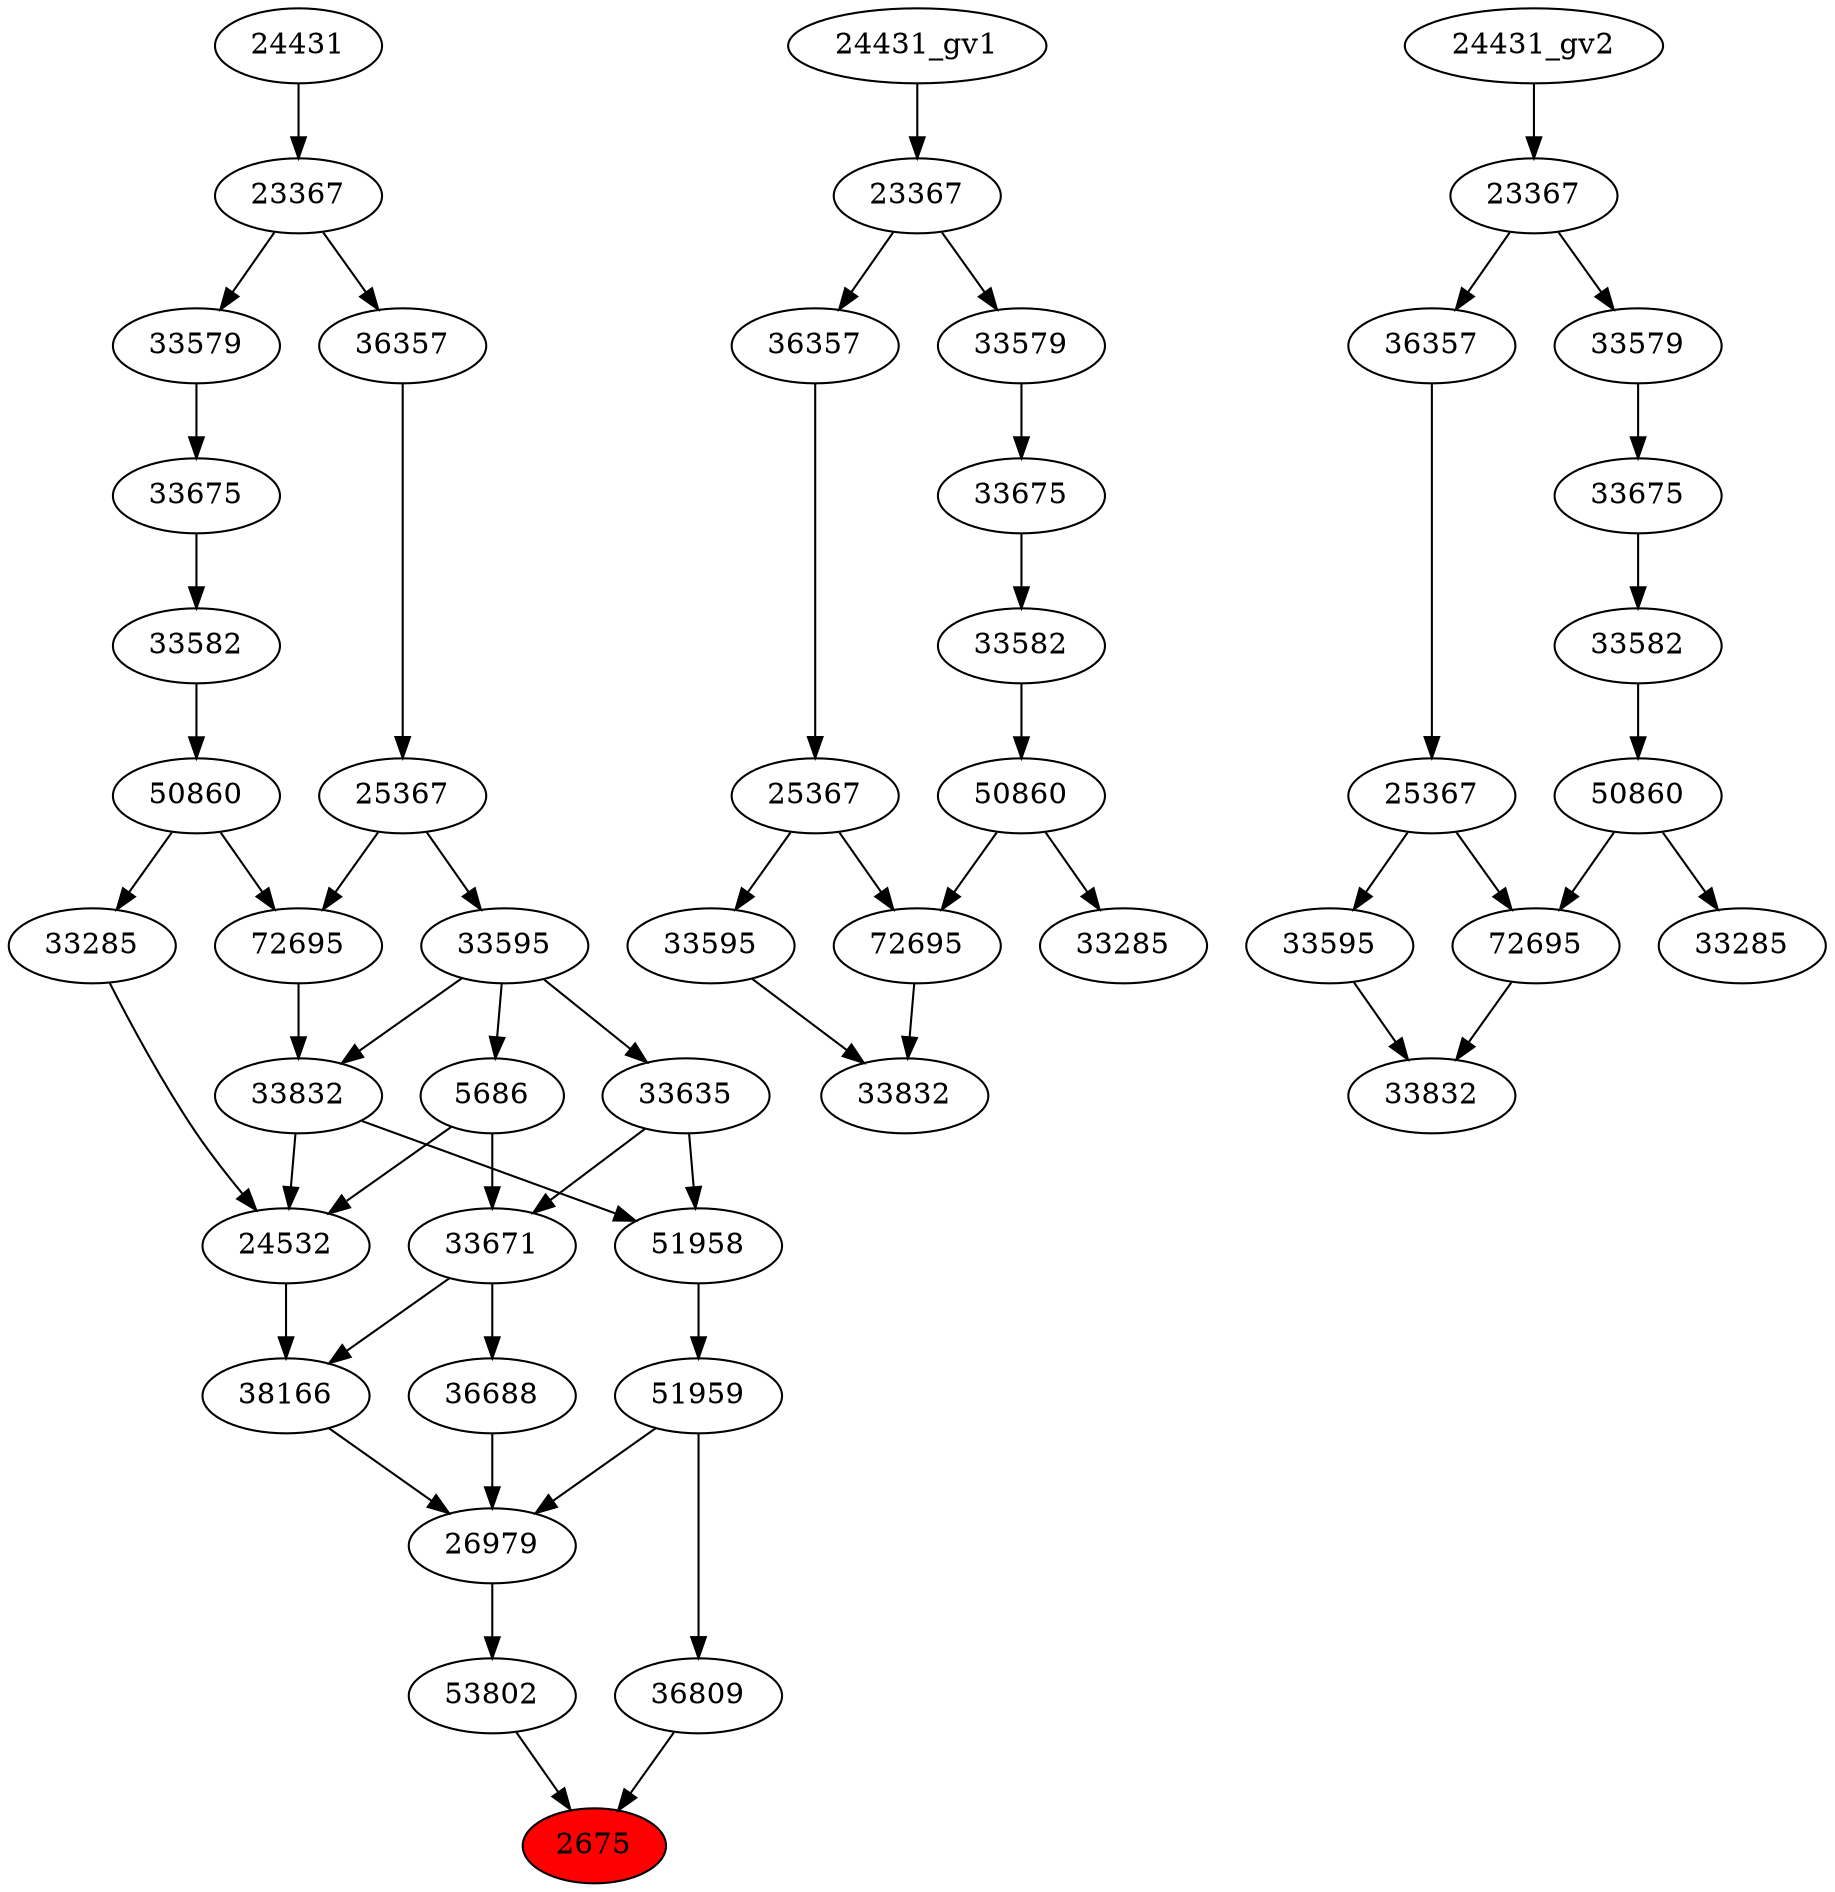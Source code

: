 strict digraph root {
	node [label="\N"];
	{
		node [fillcolor="",
			label="\N",
			style=""
		];
		2675		 [fillcolor=red,
			label=2675,
			style=filled];
		53802		 [label=53802];
		53802 -> 2675;
		36809		 [label=36809];
		36809 -> 2675;
		26979		 [label=26979];
		26979 -> 53802;
		51959		 [label=51959];
		51959 -> 36809;
		51959 -> 26979;
		36688		 [label=36688];
		36688 -> 26979;
		38166		 [label=38166];
		38166 -> 26979;
		51958		 [label=51958];
		51958 -> 51959;
		33671		 [label=33671];
		33671 -> 36688;
		33671 -> 38166;
		24532		 [label=24532];
		24532 -> 38166;
		33832		 [label=33832];
		33832 -> 51958;
		33832 -> 24532;
		33635		 [label=33635];
		33635 -> 51958;
		33635 -> 33671;
		5686		 [label=5686];
		5686 -> 33671;
		5686 -> 24532;
		33285		 [label=33285];
		33285 -> 24532;
		72695		 [label=72695];
		72695 -> 33832;
		33595		 [label=33595];
		33595 -> 33832;
		33595 -> 33635;
		33595 -> 5686;
		50860		 [label=50860];
		50860 -> 33285;
		50860 -> 72695;
		25367		 [label=25367];
		25367 -> 72695;
		25367 -> 33595;
		33582		 [label=33582];
		33582 -> 50860;
		36357		 [label=36357];
		36357 -> 25367;
		33675		 [label=33675];
		33675 -> 33582;
		23367		 [label=23367];
		23367 -> 36357;
		33579		 [label=33579];
		23367 -> 33579;
		33579 -> 33675;
		24431		 [label=24431];
		24431 -> 23367;
	}
	{
		node [label="\N"];
		"33832_gv1"		 [label=33832];
		"72695_gv1"		 [label=72695];
		"72695_gv1" -> "33832_gv1";
		"33595_gv1"		 [label=33595];
		"33595_gv1" -> "33832_gv1";
		"33285_gv1"		 [label=33285];
		"50860_gv1"		 [label=50860];
		"50860_gv1" -> "72695_gv1";
		"50860_gv1" -> "33285_gv1";
		"25367_gv1"		 [label=25367];
		"25367_gv1" -> "72695_gv1";
		"25367_gv1" -> "33595_gv1";
		"33582_gv1"		 [label=33582];
		"33582_gv1" -> "50860_gv1";
		"36357_gv1"		 [label=36357];
		"36357_gv1" -> "25367_gv1";
		"33675_gv1"		 [label=33675];
		"33675_gv1" -> "33582_gv1";
		"23367_gv1"		 [label=23367];
		"23367_gv1" -> "36357_gv1";
		"33579_gv1"		 [label=33579];
		"23367_gv1" -> "33579_gv1";
		"33579_gv1" -> "33675_gv1";
		"24431_gv1" -> "23367_gv1";
	}
	{
		node [label="\N"];
		"33832_gv2"		 [label=33832];
		"72695_gv2"		 [label=72695];
		"72695_gv2" -> "33832_gv2";
		"33595_gv2"		 [label=33595];
		"33595_gv2" -> "33832_gv2";
		"33285_gv2"		 [label=33285];
		"50860_gv2"		 [label=50860];
		"50860_gv2" -> "72695_gv2";
		"50860_gv2" -> "33285_gv2";
		"25367_gv2"		 [label=25367];
		"25367_gv2" -> "72695_gv2";
		"25367_gv2" -> "33595_gv2";
		"33582_gv2"		 [label=33582];
		"33582_gv2" -> "50860_gv2";
		"36357_gv2"		 [label=36357];
		"36357_gv2" -> "25367_gv2";
		"33675_gv2"		 [label=33675];
		"33675_gv2" -> "33582_gv2";
		"23367_gv2"		 [label=23367];
		"23367_gv2" -> "36357_gv2";
		"33579_gv2"		 [label=33579];
		"23367_gv2" -> "33579_gv2";
		"33579_gv2" -> "33675_gv2";
		"24431_gv2" -> "23367_gv2";
	}
}
